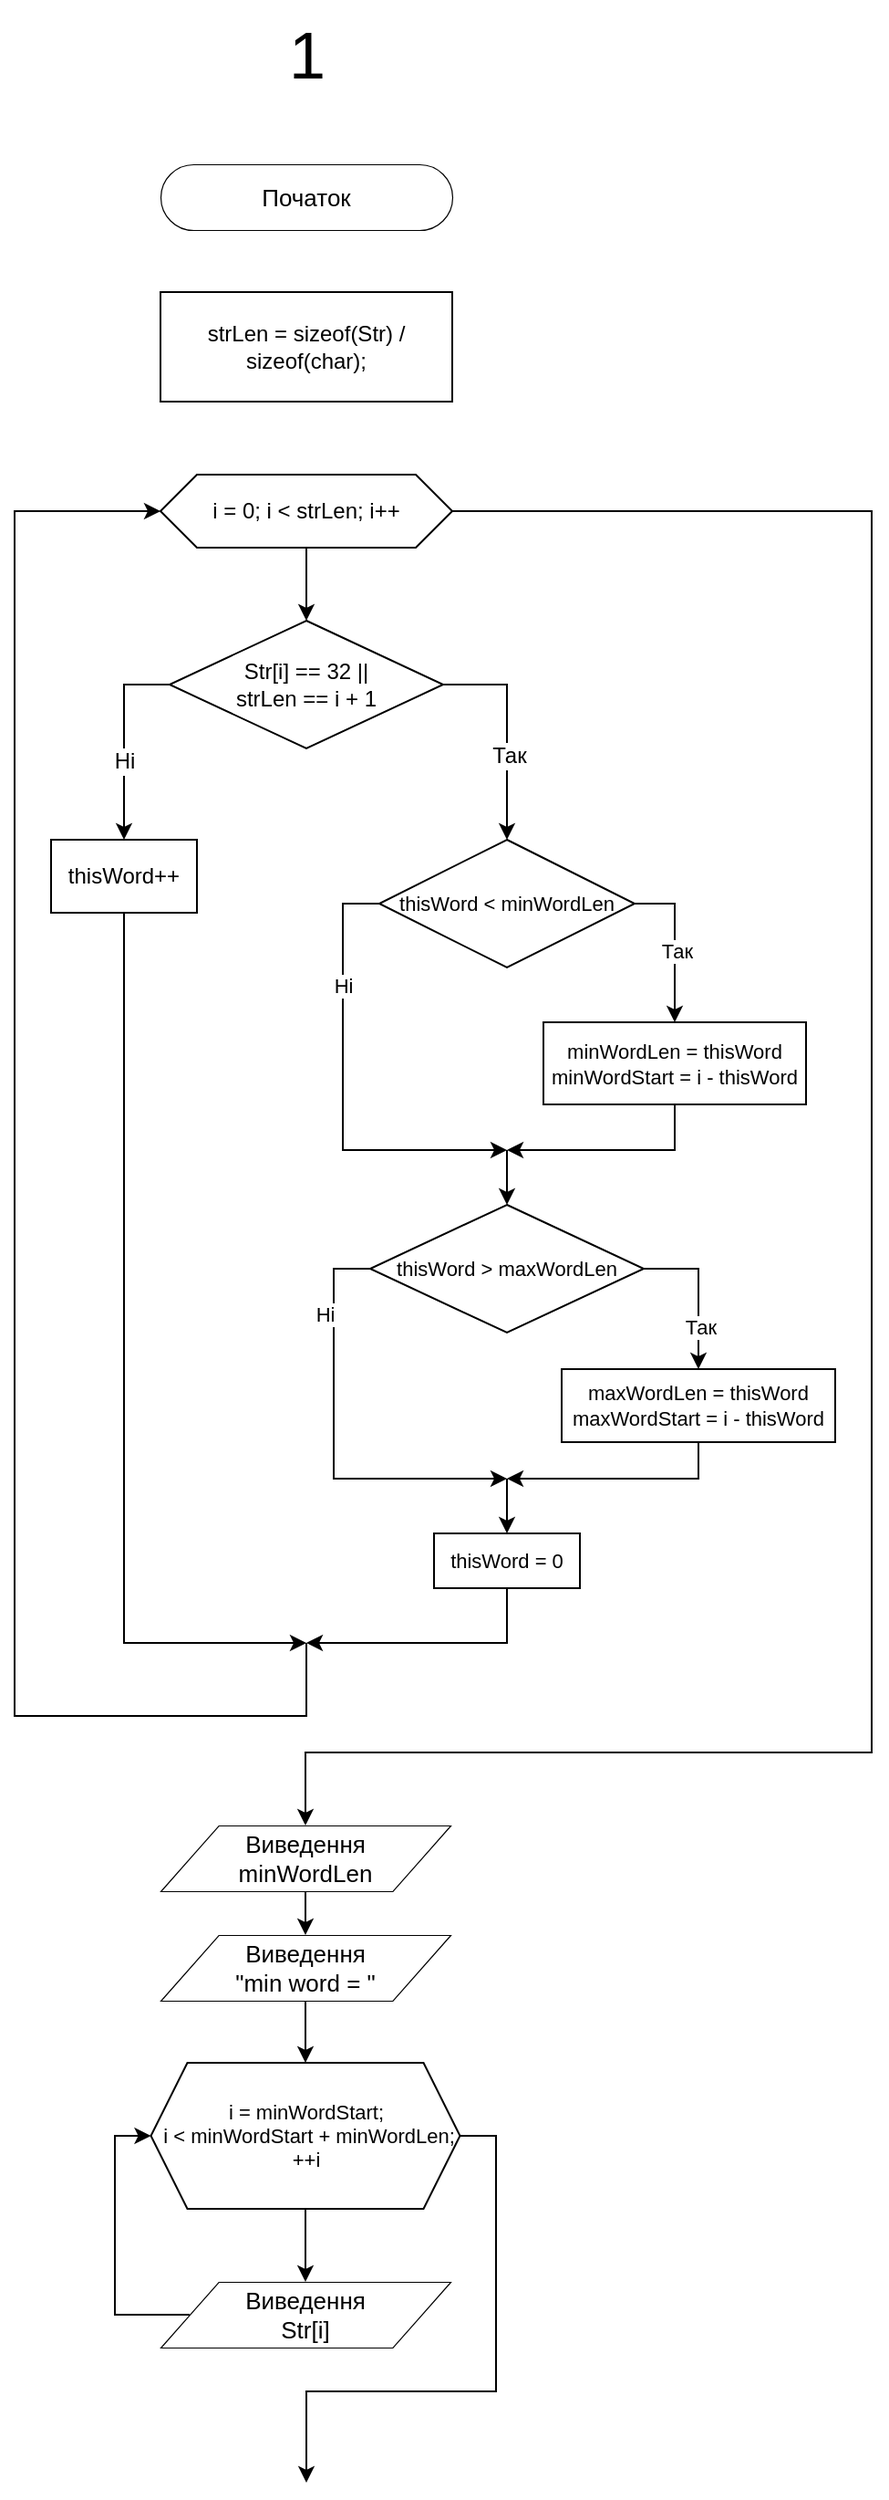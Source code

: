 <mxfile version="20.3.0" type="device"><diagram id="VGpGXINynCZNaOkp9BUT" name="Page-1"><mxGraphModel dx="1640" dy="494" grid="1" gridSize="10" guides="1" tooltips="1" connect="1" arrows="1" fold="1" page="1" pageScale="1" pageWidth="827" pageHeight="1169" math="0" shadow="0"><root><mxCell id="0"/><mxCell id="1" parent="0"/><mxCell id="Uf-vzUJSHtw5PsaxWrzu-1" value="Початок" style="html=1;whiteSpace=wrap;rounded=1;arcSize=50;fontSize=13;spacing=5;strokeOpacity=100;strokeWidth=0.6;" parent="1" vertex="1"><mxGeometry x="80" y="110" width="160" height="36" as="geometry"/></mxCell><mxCell id="mmlbO7rXa1Wh00hZoQnm-1" value="&lt;font style=&quot;font-size: 36px;&quot;&gt;1&lt;/font&gt;" style="text;html=1;align=center;verticalAlign=middle;resizable=0;points=[];autosize=1;strokeColor=none;fillColor=none;" vertex="1" parent="1"><mxGeometry x="140" y="20" width="40" height="60" as="geometry"/></mxCell><mxCell id="mmlbO7rXa1Wh00hZoQnm-3" value="strLen = sizeof(Str) / sizeof(char);" style="rounded=0;whiteSpace=wrap;html=1;fontSize=12;" vertex="1" parent="1"><mxGeometry x="80" y="180" width="160" height="60" as="geometry"/></mxCell><mxCell id="mmlbO7rXa1Wh00hZoQnm-7" style="edgeStyle=orthogonalEdgeStyle;rounded=0;orthogonalLoop=1;jettySize=auto;html=1;exitX=0.5;exitY=1;exitDx=0;exitDy=0;fontSize=12;entryX=0.5;entryY=0;entryDx=0;entryDy=0;" edge="1" parent="1" source="mmlbO7rXa1Wh00hZoQnm-6" target="mmlbO7rXa1Wh00hZoQnm-8"><mxGeometry relative="1" as="geometry"><mxPoint x="160" y="360" as="targetPoint"/></mxGeometry></mxCell><mxCell id="mmlbO7rXa1Wh00hZoQnm-35" style="edgeStyle=orthogonalEdgeStyle;rounded=0;orthogonalLoop=1;jettySize=auto;html=1;exitX=1;exitY=0.5;exitDx=0;exitDy=0;fontSize=11;entryX=0.5;entryY=0;entryDx=0;entryDy=0;" edge="1" parent="1" source="mmlbO7rXa1Wh00hZoQnm-6" target="mmlbO7rXa1Wh00hZoQnm-36"><mxGeometry relative="1" as="geometry"><mxPoint x="160" y="1020" as="targetPoint"/><Array as="points"><mxPoint x="470" y="300"/><mxPoint x="470" y="980"/><mxPoint x="159" y="980"/></Array></mxGeometry></mxCell><mxCell id="mmlbO7rXa1Wh00hZoQnm-6" value="i = 0; i &amp;lt; strLen; i++" style="shape=hexagon;perimeter=hexagonPerimeter2;whiteSpace=wrap;html=1;fixedSize=1;fontSize=12;" vertex="1" parent="1"><mxGeometry x="80" y="280" width="160" height="40" as="geometry"/></mxCell><mxCell id="mmlbO7rXa1Wh00hZoQnm-9" style="edgeStyle=orthogonalEdgeStyle;rounded=0;orthogonalLoop=1;jettySize=auto;html=1;exitX=1;exitY=0.5;exitDx=0;exitDy=0;fontSize=12;entryX=0.5;entryY=0;entryDx=0;entryDy=0;" edge="1" parent="1" source="mmlbO7rXa1Wh00hZoQnm-8" target="mmlbO7rXa1Wh00hZoQnm-14"><mxGeometry relative="1" as="geometry"><mxPoint x="270" y="470" as="targetPoint"/><Array as="points"><mxPoint x="270" y="395"/><mxPoint x="270" y="470"/></Array></mxGeometry></mxCell><mxCell id="mmlbO7rXa1Wh00hZoQnm-10" value="Так" style="edgeLabel;html=1;align=center;verticalAlign=middle;resizable=0;points=[];fontSize=12;" vertex="1" connectable="0" parent="mmlbO7rXa1Wh00hZoQnm-9"><mxGeometry x="0.227" y="1" relative="1" as="geometry"><mxPoint as="offset"/></mxGeometry></mxCell><mxCell id="mmlbO7rXa1Wh00hZoQnm-11" style="edgeStyle=orthogonalEdgeStyle;rounded=0;orthogonalLoop=1;jettySize=auto;html=1;exitX=0;exitY=0.5;exitDx=0;exitDy=0;fontSize=12;entryX=0.5;entryY=0;entryDx=0;entryDy=0;" edge="1" parent="1" source="mmlbO7rXa1Wh00hZoQnm-8" target="mmlbO7rXa1Wh00hZoQnm-13"><mxGeometry relative="1" as="geometry"><mxPoint x="60" y="470" as="targetPoint"/></mxGeometry></mxCell><mxCell id="mmlbO7rXa1Wh00hZoQnm-12" value="Ні" style="edgeLabel;html=1;align=center;verticalAlign=middle;resizable=0;points=[];fontSize=12;" vertex="1" connectable="0" parent="mmlbO7rXa1Wh00hZoQnm-11"><mxGeometry x="0.472" relative="1" as="geometry"><mxPoint y="-14" as="offset"/></mxGeometry></mxCell><mxCell id="mmlbO7rXa1Wh00hZoQnm-8" value="Str[i] == 32 || &lt;br&gt;strLen == i + 1" style="rhombus;whiteSpace=wrap;html=1;fontSize=12;" vertex="1" parent="1"><mxGeometry x="85" y="360.0" width="150" height="70" as="geometry"/></mxCell><mxCell id="mmlbO7rXa1Wh00hZoQnm-34" style="edgeStyle=orthogonalEdgeStyle;rounded=0;orthogonalLoop=1;jettySize=auto;html=1;exitX=0.5;exitY=1;exitDx=0;exitDy=0;fontSize=11;" edge="1" parent="1" source="mmlbO7rXa1Wh00hZoQnm-13"><mxGeometry relative="1" as="geometry"><mxPoint x="160" y="920" as="targetPoint"/><Array as="points"><mxPoint x="60" y="920"/></Array></mxGeometry></mxCell><mxCell id="mmlbO7rXa1Wh00hZoQnm-13" value="thisWord++" style="rounded=0;whiteSpace=wrap;html=1;fontSize=12;" vertex="1" parent="1"><mxGeometry x="20" y="480" width="80" height="40" as="geometry"/></mxCell><mxCell id="mmlbO7rXa1Wh00hZoQnm-15" style="edgeStyle=orthogonalEdgeStyle;rounded=0;orthogonalLoop=1;jettySize=auto;html=1;exitX=0;exitY=0.5;exitDx=0;exitDy=0;fontSize=11;" edge="1" parent="1" source="mmlbO7rXa1Wh00hZoQnm-14"><mxGeometry relative="1" as="geometry"><mxPoint x="270" y="650" as="targetPoint"/><Array as="points"><mxPoint x="180" y="515"/><mxPoint x="180" y="650"/></Array></mxGeometry></mxCell><mxCell id="mmlbO7rXa1Wh00hZoQnm-16" value="Ні" style="edgeLabel;html=1;align=center;verticalAlign=middle;resizable=0;points=[];fontSize=11;" vertex="1" connectable="0" parent="mmlbO7rXa1Wh00hZoQnm-15"><mxGeometry x="0.516" y="1" relative="1" as="geometry"><mxPoint x="-31" y="-89" as="offset"/></mxGeometry></mxCell><mxCell id="mmlbO7rXa1Wh00hZoQnm-17" style="edgeStyle=orthogonalEdgeStyle;rounded=0;orthogonalLoop=1;jettySize=auto;html=1;exitX=1;exitY=0.5;exitDx=0;exitDy=0;fontSize=11;entryX=0.5;entryY=0;entryDx=0;entryDy=0;" edge="1" parent="1" source="mmlbO7rXa1Wh00hZoQnm-14" target="mmlbO7rXa1Wh00hZoQnm-19"><mxGeometry relative="1" as="geometry"><mxPoint x="360" y="570" as="targetPoint"/></mxGeometry></mxCell><mxCell id="mmlbO7rXa1Wh00hZoQnm-18" value="Так" style="edgeLabel;html=1;align=center;verticalAlign=middle;resizable=0;points=[];fontSize=11;" vertex="1" connectable="0" parent="mmlbO7rXa1Wh00hZoQnm-17"><mxGeometry x="0.094" y="1" relative="1" as="geometry"><mxPoint as="offset"/></mxGeometry></mxCell><mxCell id="mmlbO7rXa1Wh00hZoQnm-14" value="&lt;font style=&quot;font-size: 11px;&quot;&gt;thisWord &amp;lt; minWordLen&lt;/font&gt;" style="rhombus;whiteSpace=wrap;html=1;fontSize=12;" vertex="1" parent="1"><mxGeometry x="200" y="480" width="140" height="70" as="geometry"/></mxCell><mxCell id="mmlbO7rXa1Wh00hZoQnm-23" style="edgeStyle=orthogonalEdgeStyle;rounded=0;orthogonalLoop=1;jettySize=auto;html=1;exitX=0.5;exitY=1;exitDx=0;exitDy=0;fontSize=11;" edge="1" parent="1" source="mmlbO7rXa1Wh00hZoQnm-19"><mxGeometry relative="1" as="geometry"><mxPoint x="270" y="650" as="targetPoint"/><Array as="points"><mxPoint x="362" y="650"/></Array></mxGeometry></mxCell><mxCell id="mmlbO7rXa1Wh00hZoQnm-19" value="&lt;div&gt;minWordLen = thisWord&lt;/div&gt;&lt;div&gt;&lt;span style=&quot;background-color: initial;&quot;&gt;minWordStart = i - thisWord&lt;/span&gt;&lt;/div&gt;" style="rounded=0;whiteSpace=wrap;html=1;fontSize=11;" vertex="1" parent="1"><mxGeometry x="290" y="580" width="144" height="45" as="geometry"/></mxCell><mxCell id="mmlbO7rXa1Wh00hZoQnm-24" style="edgeStyle=orthogonalEdgeStyle;rounded=0;orthogonalLoop=1;jettySize=auto;html=1;exitX=1;exitY=0.5;exitDx=0;exitDy=0;fontSize=11;entryX=0.5;entryY=0;entryDx=0;entryDy=0;" edge="1" parent="1" source="mmlbO7rXa1Wh00hZoQnm-20" target="mmlbO7rXa1Wh00hZoQnm-26"><mxGeometry relative="1" as="geometry"><mxPoint x="380" y="780" as="targetPoint"/></mxGeometry></mxCell><mxCell id="mmlbO7rXa1Wh00hZoQnm-25" value="Так" style="edgeLabel;html=1;align=center;verticalAlign=middle;resizable=0;points=[];fontSize=11;" vertex="1" connectable="0" parent="mmlbO7rXa1Wh00hZoQnm-24"><mxGeometry x="0.464" y="1" relative="1" as="geometry"><mxPoint as="offset"/></mxGeometry></mxCell><mxCell id="mmlbO7rXa1Wh00hZoQnm-27" style="edgeStyle=orthogonalEdgeStyle;rounded=0;orthogonalLoop=1;jettySize=auto;html=1;exitX=0;exitY=0.5;exitDx=0;exitDy=0;fontSize=11;" edge="1" parent="1" source="mmlbO7rXa1Wh00hZoQnm-20"><mxGeometry relative="1" as="geometry"><mxPoint x="270" y="830" as="targetPoint"/><Array as="points"><mxPoint x="175" y="715"/><mxPoint x="175" y="830"/></Array></mxGeometry></mxCell><mxCell id="mmlbO7rXa1Wh00hZoQnm-28" value="Ні" style="edgeLabel;html=1;align=center;verticalAlign=middle;resizable=0;points=[];fontSize=11;" vertex="1" connectable="0" parent="mmlbO7rXa1Wh00hZoQnm-27"><mxGeometry x="0.513" y="2" relative="1" as="geometry"><mxPoint x="-44" y="-88" as="offset"/></mxGeometry></mxCell><mxCell id="mmlbO7rXa1Wh00hZoQnm-20" value="thisWord &amp;gt; maxWordLen" style="rhombus;whiteSpace=wrap;html=1;fontSize=11;" vertex="1" parent="1"><mxGeometry x="195" y="680.0" width="150" height="70" as="geometry"/></mxCell><mxCell id="mmlbO7rXa1Wh00hZoQnm-22" value="" style="endArrow=classic;html=1;rounded=0;fontSize=11;entryX=0.5;entryY=0;entryDx=0;entryDy=0;" edge="1" parent="1" target="mmlbO7rXa1Wh00hZoQnm-20"><mxGeometry width="50" height="50" relative="1" as="geometry"><mxPoint x="270" y="650" as="sourcePoint"/><mxPoint x="360" y="570" as="targetPoint"/></mxGeometry></mxCell><mxCell id="mmlbO7rXa1Wh00hZoQnm-31" style="edgeStyle=orthogonalEdgeStyle;rounded=0;orthogonalLoop=1;jettySize=auto;html=1;exitX=0.5;exitY=1;exitDx=0;exitDy=0;fontSize=11;" edge="1" parent="1" source="mmlbO7rXa1Wh00hZoQnm-26"><mxGeometry relative="1" as="geometry"><mxPoint x="270" y="830" as="targetPoint"/><Array as="points"><mxPoint x="375" y="830"/></Array></mxGeometry></mxCell><mxCell id="mmlbO7rXa1Wh00hZoQnm-26" value="&lt;div&gt;maxWordLen = thisWord&lt;/div&gt;&lt;div&gt;&lt;span style=&quot;background-color: initial;&quot;&gt;maxWordStart = i - thisWord&lt;/span&gt;&lt;/div&gt;" style="rounded=0;whiteSpace=wrap;html=1;fontSize=11;" vertex="1" parent="1"><mxGeometry x="300" y="770" width="150" height="40" as="geometry"/></mxCell><mxCell id="mmlbO7rXa1Wh00hZoQnm-33" style="edgeStyle=orthogonalEdgeStyle;rounded=0;orthogonalLoop=1;jettySize=auto;html=1;exitX=0.5;exitY=1;exitDx=0;exitDy=0;fontSize=11;" edge="1" parent="1" source="mmlbO7rXa1Wh00hZoQnm-29"><mxGeometry relative="1" as="geometry"><mxPoint x="160" y="920" as="targetPoint"/><Array as="points"><mxPoint x="270" y="920"/></Array></mxGeometry></mxCell><mxCell id="mmlbO7rXa1Wh00hZoQnm-29" value="thisWord = 0" style="rounded=0;whiteSpace=wrap;html=1;fontSize=11;" vertex="1" parent="1"><mxGeometry x="230" y="860" width="80" height="30" as="geometry"/></mxCell><mxCell id="mmlbO7rXa1Wh00hZoQnm-30" value="" style="endArrow=classic;html=1;rounded=0;fontSize=11;entryX=0.5;entryY=0;entryDx=0;entryDy=0;" edge="1" parent="1" target="mmlbO7rXa1Wh00hZoQnm-29"><mxGeometry width="50" height="50" relative="1" as="geometry"><mxPoint x="270" y="830" as="sourcePoint"/><mxPoint x="340" y="770" as="targetPoint"/></mxGeometry></mxCell><mxCell id="mmlbO7rXa1Wh00hZoQnm-32" value="" style="endArrow=classic;html=1;rounded=0;fontSize=11;entryX=0;entryY=0.5;entryDx=0;entryDy=0;" edge="1" parent="1" target="mmlbO7rXa1Wh00hZoQnm-6"><mxGeometry width="50" height="50" relative="1" as="geometry"><mxPoint x="160" y="920" as="sourcePoint"/><mxPoint y="246" as="targetPoint"/><Array as="points"><mxPoint x="160" y="960"/><mxPoint y="960"/><mxPoint y="300"/></Array></mxGeometry></mxCell><mxCell id="mmlbO7rXa1Wh00hZoQnm-38" style="edgeStyle=orthogonalEdgeStyle;rounded=0;orthogonalLoop=1;jettySize=auto;html=1;exitX=0.5;exitY=1;exitDx=0;exitDy=0;entryX=0.5;entryY=0;entryDx=0;entryDy=0;fontSize=11;" edge="1" parent="1" source="mmlbO7rXa1Wh00hZoQnm-36" target="mmlbO7rXa1Wh00hZoQnm-37"><mxGeometry relative="1" as="geometry"/></mxCell><mxCell id="mmlbO7rXa1Wh00hZoQnm-36" value="&lt;div&gt;Виведення&lt;/div&gt;&lt;div&gt;minWordLen&lt;/div&gt;" style="html=1;whiteSpace=wrap;shape=parallelogram;perimeter=parallelogramPerimeter;anchorPointDirection=0;fontSize=13;spacing=5;strokeOpacity=100;rounded=1;absoluteArcSize=1;arcSize=0;strokeWidth=0.6;" vertex="1" parent="1"><mxGeometry x="80" y="1020" width="159" height="36" as="geometry"/></mxCell><mxCell id="mmlbO7rXa1Wh00hZoQnm-40" style="edgeStyle=orthogonalEdgeStyle;rounded=0;orthogonalLoop=1;jettySize=auto;html=1;exitX=0.5;exitY=1;exitDx=0;exitDy=0;entryX=0.5;entryY=0;entryDx=0;entryDy=0;fontSize=11;" edge="1" parent="1" source="mmlbO7rXa1Wh00hZoQnm-37" target="mmlbO7rXa1Wh00hZoQnm-39"><mxGeometry relative="1" as="geometry"/></mxCell><mxCell id="mmlbO7rXa1Wh00hZoQnm-37" value="&lt;div&gt;Виведення&lt;/div&gt;&lt;div&gt;&quot;min word =&amp;nbsp;&quot;&lt;/div&gt;" style="html=1;whiteSpace=wrap;shape=parallelogram;perimeter=parallelogramPerimeter;anchorPointDirection=0;fontSize=13;spacing=5;strokeOpacity=100;rounded=1;absoluteArcSize=1;arcSize=0;strokeWidth=0.6;" vertex="1" parent="1"><mxGeometry x="80" y="1080" width="159" height="36" as="geometry"/></mxCell><mxCell id="mmlbO7rXa1Wh00hZoQnm-41" style="edgeStyle=orthogonalEdgeStyle;rounded=0;orthogonalLoop=1;jettySize=auto;html=1;exitX=0.5;exitY=1;exitDx=0;exitDy=0;fontSize=11;entryX=0.5;entryY=0;entryDx=0;entryDy=0;" edge="1" parent="1" source="mmlbO7rXa1Wh00hZoQnm-39" target="mmlbO7rXa1Wh00hZoQnm-42"><mxGeometry relative="1" as="geometry"><mxPoint x="159.333" y="1270" as="targetPoint"/></mxGeometry></mxCell><mxCell id="mmlbO7rXa1Wh00hZoQnm-45" style="edgeStyle=orthogonalEdgeStyle;rounded=0;orthogonalLoop=1;jettySize=auto;html=1;exitX=1;exitY=0.5;exitDx=0;exitDy=0;fontSize=11;" edge="1" parent="1" source="mmlbO7rXa1Wh00hZoQnm-39"><mxGeometry relative="1" as="geometry"><mxPoint x="160" y="1380" as="targetPoint"/><Array as="points"><mxPoint x="264" y="1190"/><mxPoint x="264" y="1330"/><mxPoint x="160" y="1330"/></Array></mxGeometry></mxCell><mxCell id="mmlbO7rXa1Wh00hZoQnm-39" value="i = minWordStart;&lt;br&gt;&amp;nbsp;i &amp;lt; minWordStart + minWordLen; ++i" style="shape=hexagon;perimeter=hexagonPerimeter2;whiteSpace=wrap;html=1;fixedSize=1;fontSize=11;" vertex="1" parent="1"><mxGeometry x="74.75" y="1150" width="169.5" height="80" as="geometry"/></mxCell><mxCell id="mmlbO7rXa1Wh00hZoQnm-44" style="edgeStyle=orthogonalEdgeStyle;rounded=0;orthogonalLoop=1;jettySize=auto;html=1;exitX=0;exitY=0.5;exitDx=0;exitDy=0;entryX=0;entryY=0.5;entryDx=0;entryDy=0;fontSize=11;" edge="1" parent="1" source="mmlbO7rXa1Wh00hZoQnm-42" target="mmlbO7rXa1Wh00hZoQnm-39"><mxGeometry relative="1" as="geometry"><Array as="points"><mxPoint x="55" y="1288"/><mxPoint x="55" y="1190"/></Array></mxGeometry></mxCell><mxCell id="mmlbO7rXa1Wh00hZoQnm-42" value="&lt;div&gt;Виведення&lt;/div&gt;&lt;div&gt;Str[i]&lt;/div&gt;" style="html=1;whiteSpace=wrap;shape=parallelogram;perimeter=parallelogramPerimeter;anchorPointDirection=0;fontSize=13;spacing=5;strokeOpacity=100;rounded=1;absoluteArcSize=1;arcSize=0;strokeWidth=0.6;" vertex="1" parent="1"><mxGeometry x="80" y="1270" width="159" height="36" as="geometry"/></mxCell></root></mxGraphModel></diagram></mxfile>